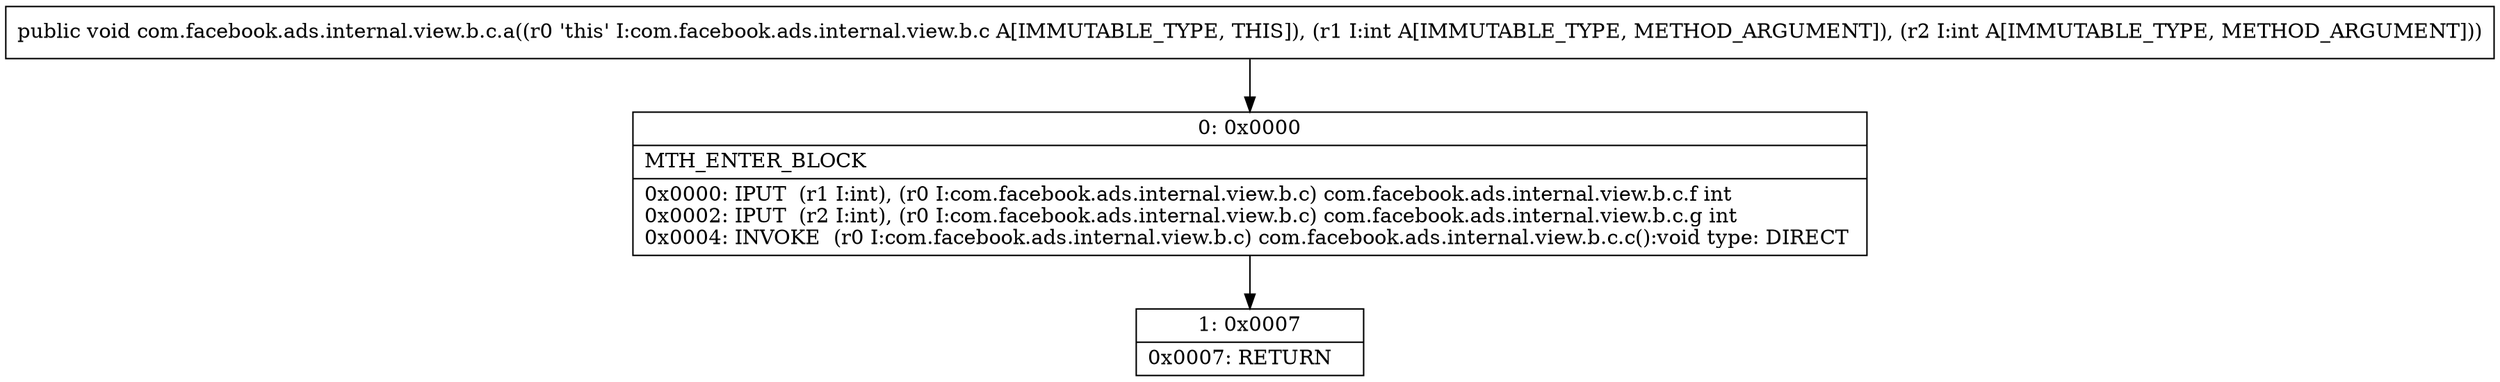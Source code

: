 digraph "CFG forcom.facebook.ads.internal.view.b.c.a(II)V" {
Node_0 [shape=record,label="{0\:\ 0x0000|MTH_ENTER_BLOCK\l|0x0000: IPUT  (r1 I:int), (r0 I:com.facebook.ads.internal.view.b.c) com.facebook.ads.internal.view.b.c.f int \l0x0002: IPUT  (r2 I:int), (r0 I:com.facebook.ads.internal.view.b.c) com.facebook.ads.internal.view.b.c.g int \l0x0004: INVOKE  (r0 I:com.facebook.ads.internal.view.b.c) com.facebook.ads.internal.view.b.c.c():void type: DIRECT \l}"];
Node_1 [shape=record,label="{1\:\ 0x0007|0x0007: RETURN   \l}"];
MethodNode[shape=record,label="{public void com.facebook.ads.internal.view.b.c.a((r0 'this' I:com.facebook.ads.internal.view.b.c A[IMMUTABLE_TYPE, THIS]), (r1 I:int A[IMMUTABLE_TYPE, METHOD_ARGUMENT]), (r2 I:int A[IMMUTABLE_TYPE, METHOD_ARGUMENT])) }"];
MethodNode -> Node_0;
Node_0 -> Node_1;
}

